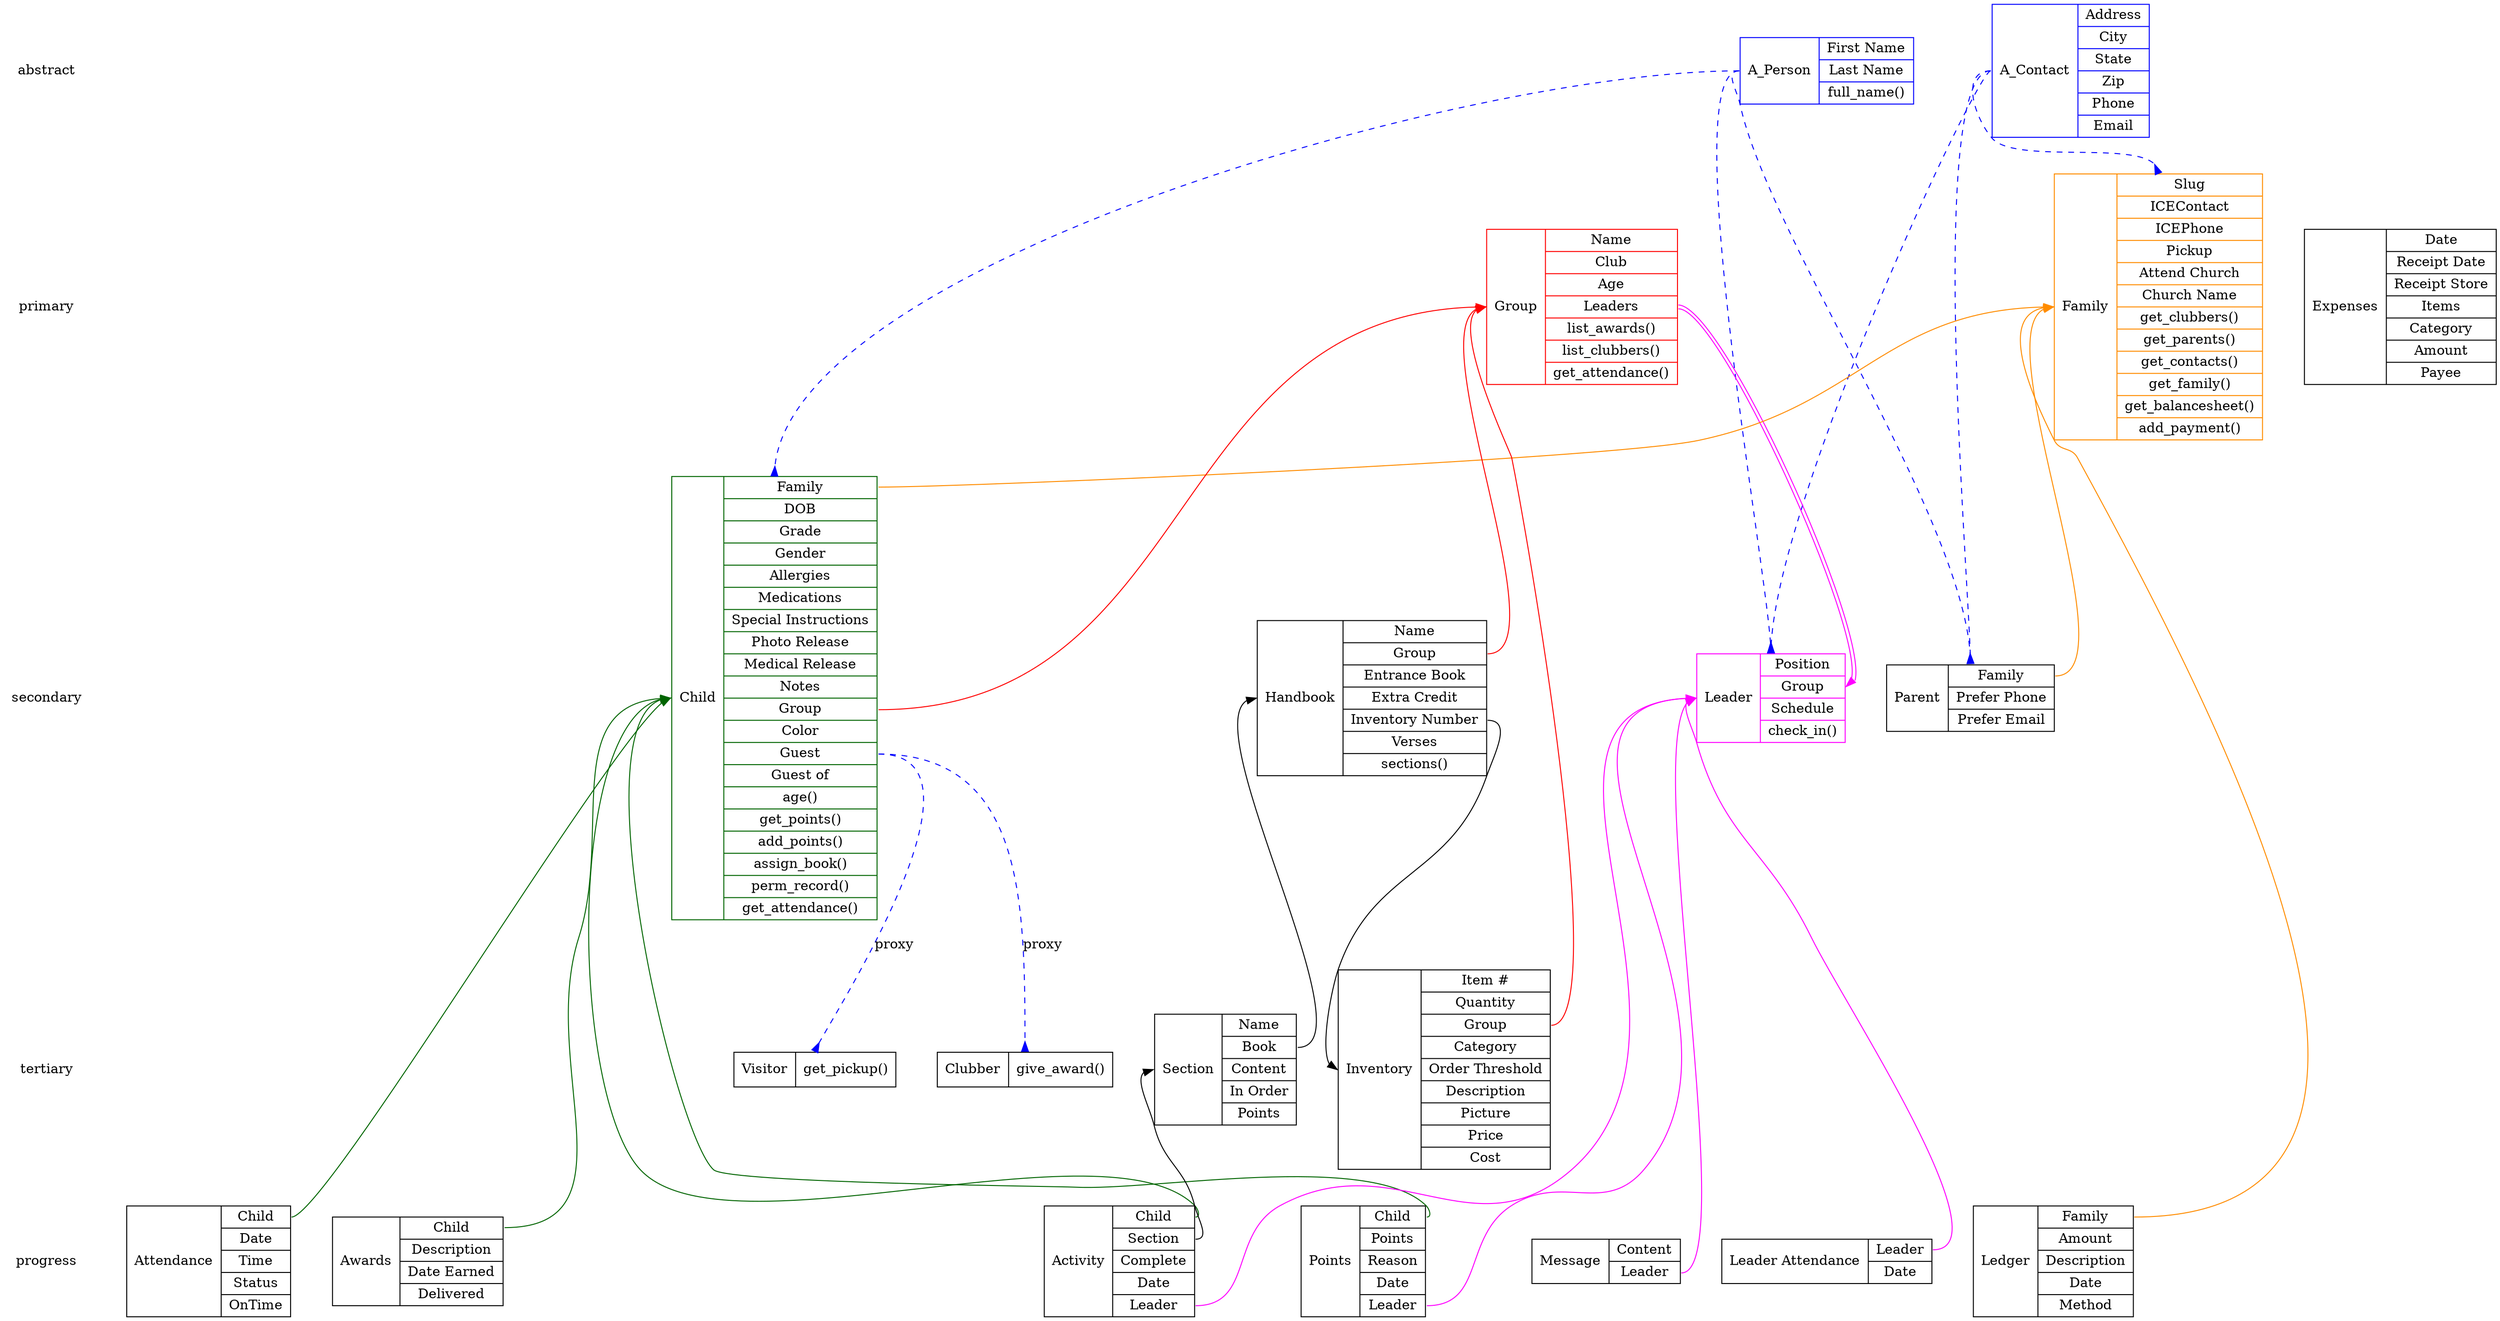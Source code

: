 digraph awanas {

// concentrate=true;
// splines=;

node [shape=record];
nodesep=.6;

// Rank-order
{
    node [shape=plaintext];
    edge [style=invis];
    abstract -> primary -> secondary -> tertiary -> progress;
}
{
    { rank=same; abstract; A_person; A_contact; }
    { rank=same; primary; family; expenses; group; };
    { rank=same; secondary; child; parent; handbook; leader;};
    { rank=same; tertiary; visitor; clubber; section; inv; };
    { rank=same; progress; ledger; points; attendance; l_attendance; award; activity; message};
}

//Abstract Models
{
    A_person [color=blue label="A_Person|{First Name|
                                          Last Name|
                                          full_name()}"];
    A_contact [color=blue label="A_Contact|{Address|
                                            City|
                                            State|
                                            Zip|
                                            Phone|
                                            Email}"];
}

// People
{
    leader [color=magenta label="<id>Leader|{Position|
                                             <group>Group|
                                             Schedule|
                                             <check_in>check_in()}"];
    child [color=darkgreen label="<id>Child|{<family>Family|
                                             <dob>DOB|
                                             Grade|
                                             Gender|
                                             Allergies|
                                             Medications|
                                             Special Instructions|
                                             Photo Release|
                                             Medical Release|
                                             Notes|
                                             <group>Group|
                                             Color|
                                             <guest>Guest|
                                             Guest of|
                                             <age>age()|
                                             <get_points>get_points()|
                                             <add_points>add_points()|
                                             <assign>assign_book()|
                                             <record>perm_record()|
                                             <attendance>get_attendance()}"];
    visitor [label="<id>Visitor|{get_pickup()}"]
    clubber [label="<id>Clubber|{<award>give_award()}"]
    parent [label="<id>Parent|{<family>Family|
                               <pref_ph>Prefer Phone|
                               <pref_e>Prefer Email}"];
    family [color=darkorange label="<id>Family|{Slug|
                                                ICEContact|
                                                ICEPhone|
                                                Pickup|
                                                Attend Church|
                                                Church Name|
                                                <get_clubbers>get_clubbers()|
                                                <get_parents>get_parents()|
                                                <get_contacts>get_contacts()|
                                                <get_family>get_family()|
                                                <balance>get_balancesheet()|
                                                <add_payment>add_payment()}"];
}

// Club Info
 {
    group [color=red label="<id>Group|{Name|
                                       Club|
                                       Age|
                                       <leader>Leaders|
                                       <list_awards>list_awards()|
                                       <list_clubbers>list_clubbers()|
                                       <attendance>get_attendance()}" ];
    handbook [label="<id>Handbook|{Name|
                                   <group>Group|
                                   Entrance Book|
                                   Extra Credit|
                                   <inv>Inventory Number|
                                   Verses|
                                   sections()}"];
    section [label="<id>Section|{Name|
                                 <book>Book|
                                 Content|
                                 In Order|
                                 Points}"];
    inv [label="<id>Inventory|{<id>Item #|
                               Quantity|
                               <group>Group|
                               Category|
                               Order Threshold|
                               Description|
                               Picture|
                               Price|
                               Cost}"];
    activity [label="<id>Activity|{<child>Child|
                                   <section>Section|
                                   Complete|
                                   Date|
                                   <leader>Leader}"];
    points [label="<id>Points|{<child>Child|
                               Points|
                               Reason|
                               Date|
                               <leader>Leader}"];
    award [label="<id>Awards|{<child>Child|
                              Description|
                              Date Earned|
                              Delivered}"];
    attendance [label="<id>Attendance|{<child>Child|
                                       Date|
                                       Time|
                                       Status|
                                       OnTime}"];
    l_attendance [label="<id>Leader Attendance|{<leader>Leader|
                                                Date}"];
    ledger [label="<id>Ledger|{<family>Family|
                               Amount|
                               Description|
                               Date|
                               Method}"];
    expenses [label="<id>Expenses|{Date|
                                   Receipt Date|
                                   Receipt Store|
                                   Items|
                                   Category|
                                   Amount|
                                   Payee}"];
    message [label="<id>Message|{Content|
                                 <leader>Leader}"]
}



// Abstract Model Relationships
{
    edge [color=blue style=dashed arrowhead=inv]
    A_person:w -> leader:n
    A_contact:w -> leader:n
    A_person:w -> parent:n
    A_contact:w -> parent:n
    A_contact:w -> family:n
    A_person:w -> child:n
    child:guest:e -> visitor:n [label="proxy"]
    child:guest:e -> clubber:n [label="proxy"]
}

// Foreign Keys
// -> family
{
    edge [color=darkorange]
    child:family:e -> family:id:w
    parent:family:e -> family:id:w
    ledger:family:e -> family:id:w
}

// -> child
{
    edge [color=darkgreen]
    activity:child:e -> child:id:w
    points:child:e -> child:id:w
    award:child:e -> child:id:w
    attendance:child:e -> child:id:w
}

// -> group
{
    edge [color=red]
    handbook:group:e -> group:id:w
    child:group:e -> group:id:w
    inv:group:e -> "group":id:w
}

// -> leader
{
    edge [color=magenta]
    points:leader:e -> leader:id:w
    l_attendance:leader:e -> leader:id:w
    activity:leader:e -> leader:id:w
    message:leader:e -> leader:id:w
    "group":leader:e -> leader:group:e [color="magenta:invis:magenta"]
}

// -> *
{
    handbook:inv -> inv:id:w
    section:book -> handbook:id:w
    activity:section -> section:id:w
}

}

